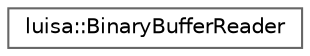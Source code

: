 digraph "类继承关系图"
{
 // LATEX_PDF_SIZE
  bgcolor="transparent";
  edge [fontname=Helvetica,fontsize=10,labelfontname=Helvetica,labelfontsize=10];
  node [fontname=Helvetica,fontsize=10,shape=box,height=0.2,width=0.4];
  rankdir="LR";
  Node0 [id="Node000000",label="luisa::BinaryBufferReader",height=0.2,width=0.4,color="grey40", fillcolor="white", style="filled",URL="$classluisa_1_1_binary_buffer_reader.html",tooltip=" "];
}
